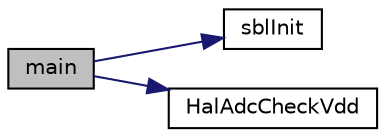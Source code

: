 digraph "main"
{
  edge [fontname="Helvetica",fontsize="10",labelfontname="Helvetica",labelfontsize="10"];
  node [fontname="Helvetica",fontsize="10",shape=record];
  rankdir="LR";
  Node1 [label="main",height=0.2,width=0.4,color="black", fillcolor="grey75", style="filled" fontcolor="black"];
  Node1 -> Node2 [color="midnightblue",fontsize="10",style="solid",fontname="Helvetica"];
  Node2 [label="sblInit",height=0.2,width=0.4,color="black", fillcolor="white", style="filled",URL="$_o_a_d_manager_2_source_2sbl__exec_8h.html#a1f8f15962e1e93769a61a9a965861b39"];
  Node1 -> Node3 [color="midnightblue",fontsize="10",style="solid",fontname="Helvetica"];
  Node3 [label="HalAdcCheckVdd",height=0.2,width=0.4,color="black", fillcolor="white", style="filled",URL="$hal__adc_8h.html#a4ce1ad61f85cb3080a0d02abe7cf4bc2"];
}
